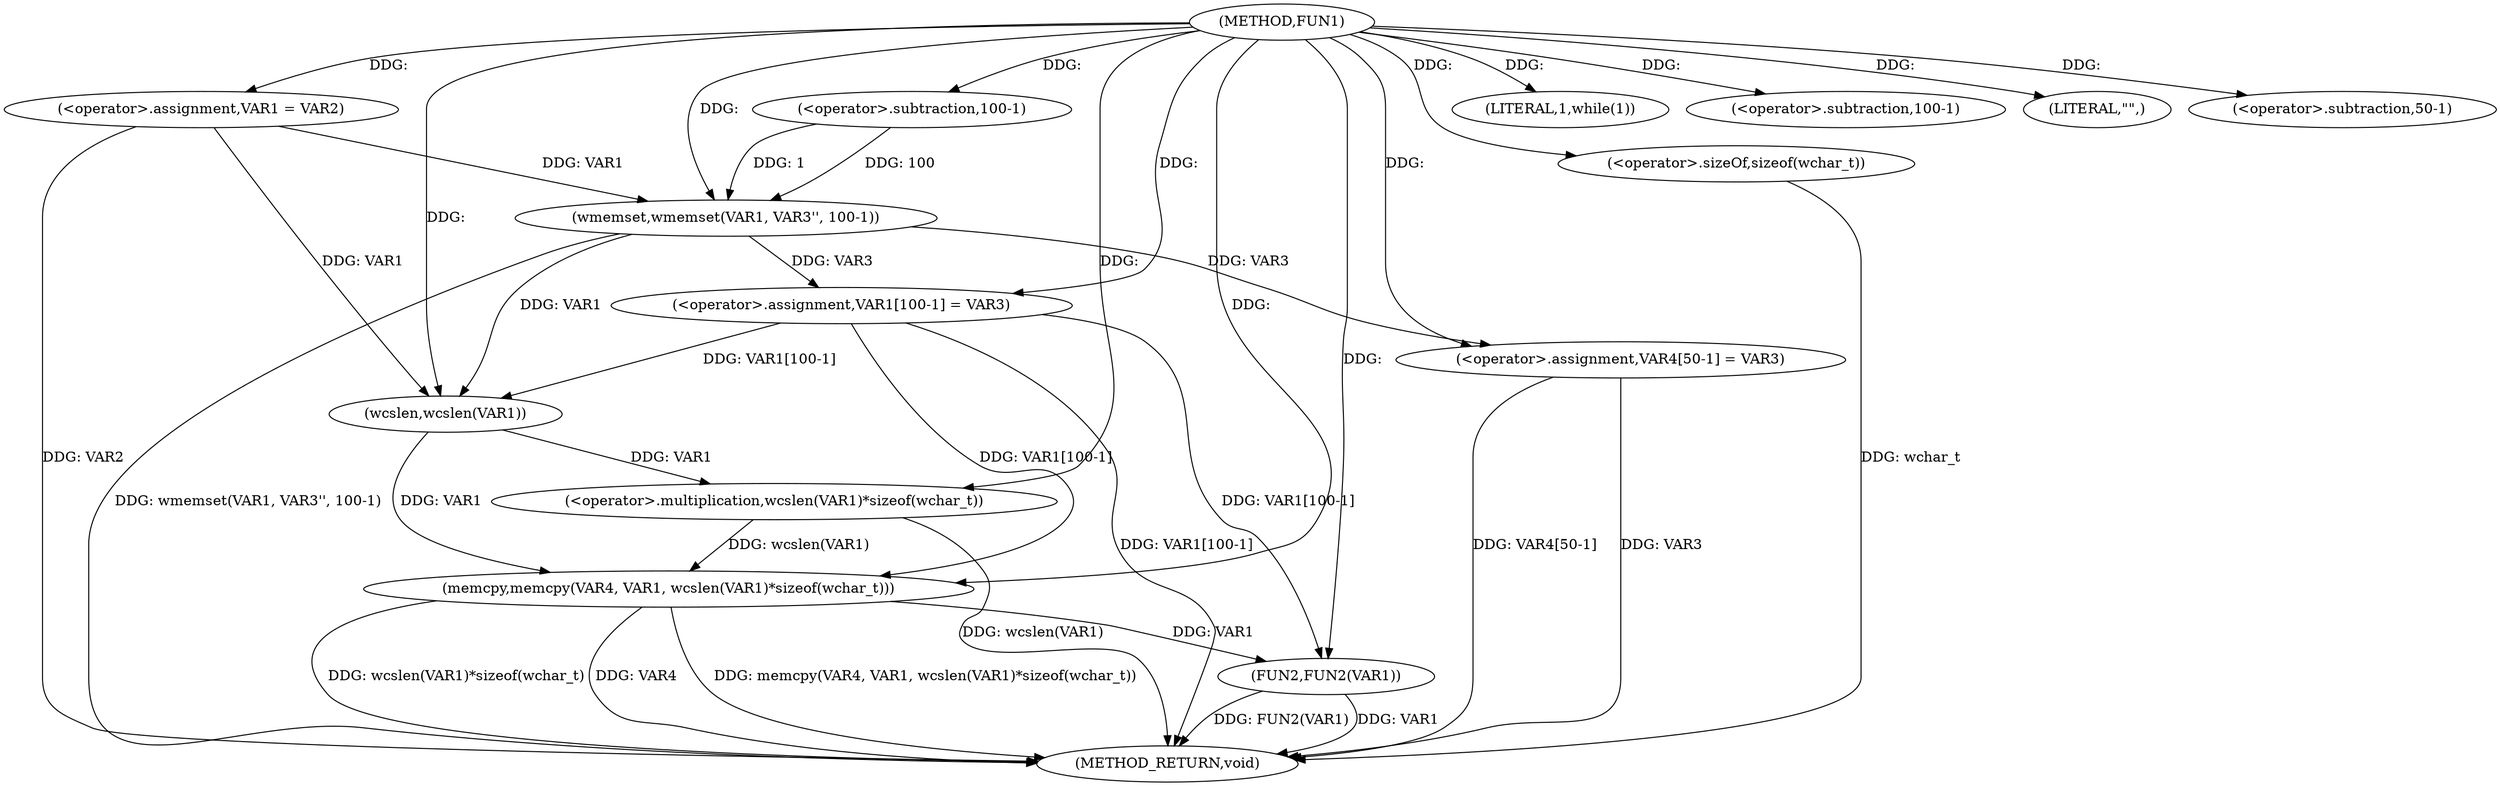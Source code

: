 digraph FUN1 {  
"1000100" [label = "(METHOD,FUN1)" ]
"1000143" [label = "(METHOD_RETURN,void)" ]
"1000104" [label = "(<operator>.assignment,VAR1 = VAR2)" ]
"1000108" [label = "(LITERAL,1,while(1))" ]
"1000110" [label = "(wmemset,wmemset(VAR1, VAR3'', 100-1))" ]
"1000113" [label = "(<operator>.subtraction,100-1)" ]
"1000116" [label = "(<operator>.assignment,VAR1[100-1] = VAR3)" ]
"1000119" [label = "(<operator>.subtraction,100-1)" ]
"1000125" [label = "(LITERAL,\"\",)" ]
"1000126" [label = "(memcpy,memcpy(VAR4, VAR1, wcslen(VAR1)*sizeof(wchar_t)))" ]
"1000129" [label = "(<operator>.multiplication,wcslen(VAR1)*sizeof(wchar_t))" ]
"1000130" [label = "(wcslen,wcslen(VAR1))" ]
"1000132" [label = "(<operator>.sizeOf,sizeof(wchar_t))" ]
"1000134" [label = "(<operator>.assignment,VAR4[50-1] = VAR3)" ]
"1000137" [label = "(<operator>.subtraction,50-1)" ]
"1000141" [label = "(FUN2,FUN2(VAR1))" ]
  "1000116" -> "1000143"  [ label = "DDG: VAR1[100-1]"] 
  "1000141" -> "1000143"  [ label = "DDG: VAR1"] 
  "1000134" -> "1000143"  [ label = "DDG: VAR3"] 
  "1000126" -> "1000143"  [ label = "DDG: VAR4"] 
  "1000132" -> "1000143"  [ label = "DDG: wchar_t"] 
  "1000129" -> "1000143"  [ label = "DDG: wcslen(VAR1)"] 
  "1000126" -> "1000143"  [ label = "DDG: memcpy(VAR4, VAR1, wcslen(VAR1)*sizeof(wchar_t))"] 
  "1000141" -> "1000143"  [ label = "DDG: FUN2(VAR1)"] 
  "1000126" -> "1000143"  [ label = "DDG: wcslen(VAR1)*sizeof(wchar_t)"] 
  "1000134" -> "1000143"  [ label = "DDG: VAR4[50-1]"] 
  "1000110" -> "1000143"  [ label = "DDG: wmemset(VAR1, VAR3'', 100-1)"] 
  "1000104" -> "1000143"  [ label = "DDG: VAR2"] 
  "1000100" -> "1000104"  [ label = "DDG: "] 
  "1000100" -> "1000108"  [ label = "DDG: "] 
  "1000104" -> "1000110"  [ label = "DDG: VAR1"] 
  "1000100" -> "1000110"  [ label = "DDG: "] 
  "1000113" -> "1000110"  [ label = "DDG: 100"] 
  "1000113" -> "1000110"  [ label = "DDG: 1"] 
  "1000100" -> "1000113"  [ label = "DDG: "] 
  "1000110" -> "1000116"  [ label = "DDG: VAR3"] 
  "1000100" -> "1000116"  [ label = "DDG: "] 
  "1000100" -> "1000119"  [ label = "DDG: "] 
  "1000100" -> "1000125"  [ label = "DDG: "] 
  "1000100" -> "1000126"  [ label = "DDG: "] 
  "1000116" -> "1000126"  [ label = "DDG: VAR1[100-1]"] 
  "1000130" -> "1000126"  [ label = "DDG: VAR1"] 
  "1000129" -> "1000126"  [ label = "DDG: wcslen(VAR1)"] 
  "1000130" -> "1000129"  [ label = "DDG: VAR1"] 
  "1000116" -> "1000130"  [ label = "DDG: VAR1[100-1]"] 
  "1000104" -> "1000130"  [ label = "DDG: VAR1"] 
  "1000110" -> "1000130"  [ label = "DDG: VAR1"] 
  "1000100" -> "1000130"  [ label = "DDG: "] 
  "1000100" -> "1000129"  [ label = "DDG: "] 
  "1000100" -> "1000132"  [ label = "DDG: "] 
  "1000100" -> "1000134"  [ label = "DDG: "] 
  "1000110" -> "1000134"  [ label = "DDG: VAR3"] 
  "1000100" -> "1000137"  [ label = "DDG: "] 
  "1000116" -> "1000141"  [ label = "DDG: VAR1[100-1]"] 
  "1000126" -> "1000141"  [ label = "DDG: VAR1"] 
  "1000100" -> "1000141"  [ label = "DDG: "] 
}
